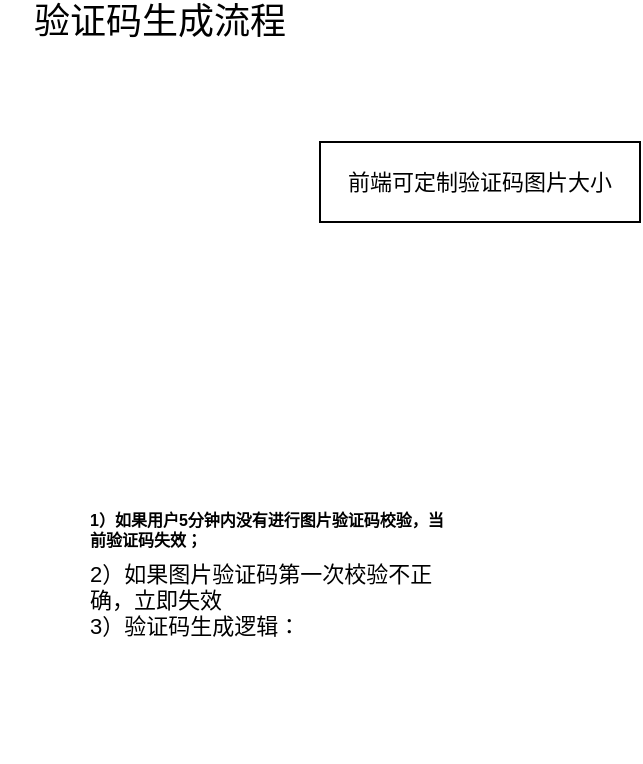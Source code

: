 <mxfile version="11.1.4" type="github"><diagram id="Hb7DwbeiHw049MgWfklC" name="第 1 页"><mxGraphModel dx="1550" dy="838" grid="1" gridSize="10" guides="1" tooltips="1" connect="1" arrows="1" fold="1" page="1" pageScale="1" pageWidth="827" pageHeight="1169" math="0" shadow="0"><root><mxCell id="0"/><mxCell id="1" parent="0"/><mxCell id="GvQ9ep-fzIfQ1WdBwdYZ-1" value="验证码生成流程" style="text;html=1;strokeColor=none;fillColor=none;align=center;verticalAlign=middle;whiteSpace=wrap;rounded=0;fontSize=18;" vertex="1" parent="1"><mxGeometry x="40" y="50" width="160" height="20" as="geometry"/></mxCell><mxCell id="GvQ9ep-fzIfQ1WdBwdYZ-2" value="前端可定制验证码图片大小" style="rounded=0;whiteSpace=wrap;html=1;fontSize=11;" vertex="1" parent="1"><mxGeometry x="200" y="120" width="160" height="40" as="geometry"/></mxCell><mxCell id="GvQ9ep-fzIfQ1WdBwdYZ-7" value="&lt;h1 style=&quot;font-size: 8px&quot;&gt;1）如果用户5分钟内没有进行图片验证码校验，当前验证码失效；&lt;br style=&quot;font-size: 8px&quot;&gt;&lt;/h1&gt;&lt;span style=&quot;font-size: 11px ; text-align: center&quot;&gt;2）如果图片验证码第一次校验不正确，立即失效&lt;br&gt;3）验证码生成逻辑：&lt;br&gt;&lt;/span&gt;" style="text;html=1;strokeColor=none;fillColor=none;spacing=5;spacingTop=-20;whiteSpace=wrap;overflow=hidden;rounded=0;fontSize=8;" vertex="1" parent="1"><mxGeometry x="80" y="310" width="190" height="120" as="geometry"/></mxCell></root></mxGraphModel></diagram></mxfile>